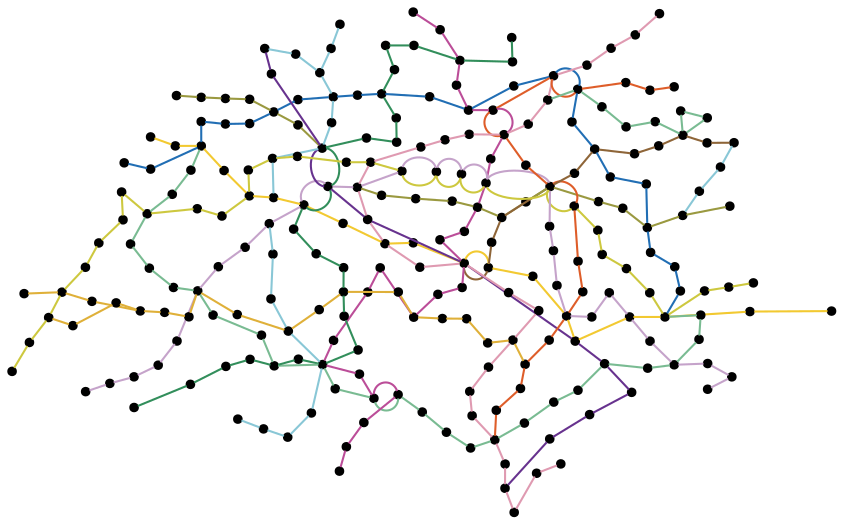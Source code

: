 graph G {
    layout=neato;
    overlap=false;
    graph [dpi=400];
    "Porte Maillot" [pos="2.28258384736155,48.8781626526965!",shape="point", label="Porte Maillot", fontsize=12];
    "Argentine" [pos="2.28943541854221,48.8756673756517!",shape="point", label="Argentine", fontsize=12];
    "Charles de Gaulle - Etoile" [pos="2.29581177523576,48.874994575223!",shape="point", label="Charles de Gaulle - Etoile", fontsize=12];
    "George V" [pos="2.30075978497892,48.872037763641!",shape="point", label="George V", fontsize=12];
    "Franklin D. Roosevelt" [pos="2.30948819233711,48.8687248870505!",shape="point", label="Franklin D. Roosevelt", fontsize=12];
    "Champs-Elysées - Clemenceau" [pos="2.31446450132278,48.8676562912457!",shape="point", label="Champs-Elysées - Clemenceau", fontsize=12];
    "Concorde" [pos="2.32296144579826,48.8665579920016!",shape="point", label="Concorde", fontsize=12];
    "Tuileries" [pos="2.32967809471164,48.8644778383665!",shape="point", label="Tuileries", fontsize=12];
    "Palais Royal - Musée du Louvre" [pos="2.33645436775425,48.862222264626!",shape="point", label="Palais Royal - Musée du Louvre", fontsize=12];
    "Louvre - Rivoli" [pos="2.34096962328527,48.8608712117595!",shape="point", label="Louvre - Rivoli", fontsize=12];
    "Châtelet" [pos="2.34816099123458,48.8569534598372!",shape="point", label="Châtelet", fontsize=12];
    "Hôtel de Ville" [pos="2.3520676701391,48.8573524042377!",shape="point", label="Hôtel de Ville", fontsize=12];
    "Saint-Paul" [pos="2.36088525627519,48.8551874206563!",shape="point", label="Saint-Paul", fontsize=12];
    "Bastille" [pos="2.36871896103409,48.8520542925495!",shape="point", label="Bastille", fontsize=12];
    "Gare de Lyon" [pos="2.3731565937892,48.8456832057876!",shape="point", label="Gare de Lyon", fontsize=12];
    "Reuilly - Diderot" [pos="2.38720107040939,48.8472129257497!",shape="point", label="Reuilly - Diderot", fontsize=12];
    "Nation" [pos="2.39584398872374,48.8480842890258!",shape="point", label="Nation", fontsize=12];
    "Porte de Vincennes" [pos="2.4108049967015,48.8470077301404!",shape="point", label="Porte de Vincennes", fontsize=12];
    "Château de Vincennes" [pos="2.44054009540611,48.8443175133653!",shape="point", label="Château de Vincennes", fontsize=12];
    "Porte Dauphine" [pos="2.27763271754527,48.8713967943003!",shape="point", label="Porte Dauphine", fontsize=12];
    "Victor Hugo" [pos="2.28582876591298,48.8699260814626!",shape="point", label="Victor Hugo", fontsize=12];
    "Ternes" [pos="2.29811328861724,48.8782277299144!",shape="point", label="Ternes", fontsize=12];
    "Courcelles" [pos="2.30329436242521,48.8792652531651!",shape="point", label="Courcelles", fontsize=12];
    "Monceau" [pos="2.3094129673747,48.8805687691788!",shape="point", label="Monceau", fontsize=12];
    "Villiers" [pos="2.31581509264638,48.8810731821276!",shape="point", label="Villiers", fontsize=12];
    "Rome" [pos="2.32135917382297,48.8823458178481!",shape="point", label="Rome", fontsize=12];
    "Place de Clichy" [pos="2.32795832801022,48.8836690873247!",shape="point", label="Place de Clichy", fontsize=12];
    "Blanche" [pos="2.33248437543436,48.8837663535292!",shape="point", label="Blanche", fontsize=12];
    "Pigalle" [pos="2.33721116470113,48.8820209311193!",shape="point", label="Pigalle", fontsize=12];
    "Anvers" [pos="2.34415484033029,48.8828685678959!",shape="point", label="Anvers", fontsize=12];
    "Barbès - Rochechouart" [pos="2.3506070793551,48.8837760886089!",shape="point", label="Barbès - Rochechouart", fontsize=12];
    "La Chapelle" [pos="2.3604041692741,48.8843864099048!",shape="point", label="La Chapelle", fontsize=12];
    "Stalingrad" [pos="2.36577437055817,48.8843205479219!",shape="point", label="Stalingrad", fontsize=12];
    "Jaurès" [pos="2.37143895998561,48.8830239124814!",shape="point", label="Jaurès", fontsize=12];
    "Colonel Fabien" [pos="2.37046757479386,48.8776498075734!",shape="point", label="Colonel Fabien", fontsize=12];
    "Belleville" [pos="2.37673558655729,48.8722866011648!",shape="point", label="Belleville", fontsize=12];
    "Couronnes" [pos="2.38028898292719,48.8691933441843!",shape="point", label="Couronnes", fontsize=12];
    "Ménilmontant" [pos="2.3834303882303,48.8663901391973!",shape="point", label="Ménilmontant", fontsize=12];
    "Père Lachaise" [pos="2.38757989125445,48.8624498439893!",shape="point", label="Père Lachaise", fontsize=12];
    "Philippe Auguste" [pos="2.39049759674529,48.8580894271876!",shape="point", label="Philippe Auguste", fontsize=12];
    "Alexandre Dumas" [pos="2.39471273375548,48.8562446774892!",shape="point", label="Alexandre Dumas", fontsize=12];
    "Avron" [pos="2.3981875566594,48.851648542649!",shape="point", label="Avron", fontsize=12];
    "Porte de Champerret" [pos="2.29211248215884,48.8856523921859!",shape="point", label="Porte de Champerret", fontsize=12];
    "Pereire" [pos="2.29768318601258,48.8848443217919!",shape="point", label="Pereire", fontsize=12];
    "Wagram" [pos="2.30467308758443,48.8838463897792!",shape="point", label="Wagram", fontsize=12];
    "Malesherbes" [pos="2.30948784696001,48.8828400216298!",shape="point", label="Malesherbes", fontsize=12];
    "Europe" [pos="2.32218591952051,48.8787531630967!",shape="point", label="Europe", fontsize=12];
    "Saint-Lazare" [pos="2.32548839067261,48.8753813150599!",shape="point", label="Saint-Lazare", fontsize=12];
    "Havre-Caumartin" [pos="2.32765110341878,48.8736667509971!",shape="point", label="Havre-Caumartin", fontsize=12];
    "Opéra" [pos="2.33104728671124,48.8714374280492!",shape="point", label="Opéra", fontsize=12];
    "Quatre Septembre" [pos="2.33631873559549,48.8696590964362!",shape="point", label="Quatre Septembre", fontsize=12];
    "Bourse" [pos="2.34066537071104,48.8687567967076!",shape="point", label="Bourse", fontsize=12];
    "Sentier" [pos="2.34755381593779,48.8673466033457!",shape="point", label="Sentier", fontsize=12];
    "Réaumur - Sébastopol" [pos="2.35205078710284,48.8663817558035!",shape="point", label="Réaumur - Sébastopol", fontsize=12];
    "Arts et Métiers" [pos="2.35650814364354,48.8652996116968!",shape="point", label="Arts et Métiers", fontsize=12];
    "Temple" [pos="2.36156123452636,48.8667566284863!",shape="point", label="Temple", fontsize=12];
    "République" [pos="2.36330234078045,48.8675123568631!",shape="point", label="République", fontsize=12];
    "Parmentier" [pos="2.3747477503599,48.8652523948625!",shape="point", label="Parmentier", fontsize=12];
    "Rue Saint-Maur" [pos="2.38050775608986,48.8641177000146!",shape="point", label="Rue Saint-Maur", fontsize=12];
    "Gambetta" [pos="2.39853730570457,48.8650325635159!",shape="point", label="Gambetta", fontsize=12];
    "Porte de Bagnolet" [pos="2.40875422118954,48.8645393719864!",shape="point", label="Porte de Bagnolet", fontsize=12];
    "Porte des Lilas" [pos="2.4070619733808,48.87656859808!",shape="point", label="Porte des Lilas", fontsize=12];
    "Saint-Fargeau" [pos="2.40449818316887,48.8718433712749!",shape="point", label="Saint-Fargeau", fontsize=12];
    "Pelleport" [pos="2.40149679228792,48.8684648860667!",shape="point", label="Pelleport", fontsize=12];
    "Porte de Clignancourt" [pos="2.34462409910279,48.8975256303301!",shape="point", label="Porte de Clignancourt", fontsize=12];
    "Simplon" [pos="2.34759605535164,48.8941244426855!",shape="point", label="Simplon", fontsize=12];
    "Marcadet - Poissonniers" [pos="2.34968154172248,48.8912804388966!",shape="point", label="Marcadet - Poissonniers", fontsize=12];
    "Château Rouge" [pos="2.34936580800484,48.8870788765196!",shape="point", label="Château Rouge", fontsize=12];
    "Gare du Nord" [pos="2.35680878820541,48.8795917064621!",shape="point", label="Gare du Nord", fontsize=12];
    "Gare de l'Est" [pos="2.35806459441865,48.8761629935184!",shape="point", label="Gare de l'Est", fontsize=12];
    "Château d'Eau" [pos="2.35605174140158,48.8724469166474!",shape="point", label="Château d'Eau", fontsize=12];
    "Strasbourg - Saint-Denis" [pos="2.35449161656383,48.8696235816895!",shape="point", label="Strasbourg - Saint-Denis", fontsize=12];
    "Etienne Marcel" [pos="2.34897619687911,48.8637030110762!",shape="point", label="Etienne Marcel", fontsize=12];
    "Les Halles" [pos="2.34612732517368,48.8625048393913!",shape="point", label="Les Halles", fontsize=12];
    "Cité" [pos="2.34723223493191,48.8549338481585!",shape="point", label="Cité", fontsize=12];
    "Saint-Michel" [pos="2.34399179903329,48.8535940766199!",shape="point", label="Saint-Michel", fontsize=12];
    "Odéon" [pos="2.34069229106652,48.8520245535667!",shape="point", label="Odéon", fontsize=12];
    "Saint-Germain-des-Prés" [pos="2.33394781079819,48.8535745628742!",shape="point", label="Saint-Germain-des-Prés", fontsize=12];
    "Saint-Sulpice" [pos="2.33061195308154,48.8512086266185!",shape="point", label="Saint-Sulpice", fontsize=12];
    "Saint-Placide" [pos="2.32705481506631,48.8470066506411!",shape="point", label="Saint-Placide", fontsize=12];
    "Montparnasse Bienvenue" [pos="2.323989185205,48.8438236103062!",shape="point", label="Montparnasse Bienvenue", fontsize=12];
    "Vavin" [pos="2.3288628540691,48.8420523223441!",shape="point", label="Vavin", fontsize=12];
    "Raspail" [pos="2.33046699371987,48.8391563585773!",shape="point", label="Raspail", fontsize=12];
    "Denfert-Rochereau" [pos="2.33201883521639,48.833948692744!",shape="point", label="Denfert-Rochereau", fontsize=12];
    "Mouton-Duvernet" [pos="2.32988764040842,48.8313375846232!",shape="point", label="Mouton-Duvernet", fontsize=12];
    "Alésia" [pos="2.32709323494845,48.8282010632709!",shape="point", label="Alésia", fontsize=12];
    "Porte d'Orléans" [pos="2.3254932653821,48.8234163501918!",shape="point", label="Porte d'Orléans", fontsize=12];
    "Porte de Pantin" [pos="2.39212297232815,48.8884592103989!",shape="point", label="Porte de Pantin", fontsize=12];
    "Ourcq" [pos="2.38665201675988,48.886915952247!",shape="point", label="Ourcq", fontsize=12];
    "Laumière" [pos="2.37939098935239,48.8851338471378!",shape="point", label="Laumière", fontsize=12];
    "Jacques Bonsergent" [pos="2.36102390204892,48.8706209253172!",shape="point", label="Jacques Bonsergent", fontsize=12];
    "Oberkampf" [pos="2.36815584539455,48.8647770975732!",shape="point", label="Oberkampf", fontsize=12];
    "Richard-Lenoir" [pos="2.37181363047695,48.8598769369206!",shape="point", label="Richard-Lenoir", fontsize=12];
    "Bréguet-Sabin" [pos="2.37019466858975,48.8562440537382!",shape="point", label="Bréguet-Sabin", fontsize=12];
    "Quai de la Rapée" [pos="2.3658846507504,48.8464273245315!",shape="point", label="Quai de la Rapée", fontsize=12];
    "Gare d'Austerlitz" [pos="2.36417731069183,48.8434054085772!",shape="point", label="Gare d'Austerlitz", fontsize=12];
    "Saint-Marcel" [pos="2.36072185971764,48.8385124457356!",shape="point", label="Saint-Marcel", fontsize=12];
    "Campo-Formio" [pos="2.35874195669934,48.835542932801!",shape="point", label="Campo-Formio", fontsize=12];
    "Place d'Italie" [pos="2.35550159148148,48.8309657123443!",shape="point", label="Place d'Italie", fontsize=12];
    "Kléber" [pos="2.29314613724863,48.871489411987!",shape="point", label="Kléber", fontsize=12];
    "Boissière" [pos="2.29003283760744,48.8668483424692!",shape="point", label="Boissière", fontsize=12];
    "Trocadéro" [pos="2.28749279696644,48.8634876640714!",shape="point", label="Trocadéro", fontsize=12];
    "Passy" [pos="2.28583941888146,48.8575150886722!",shape="point", label="Passy", fontsize=12];
    "Bir-Hakeim" [pos="2.2894007376346,48.8539253674278!",shape="point", label="Bir-Hakeim", fontsize=12];
    "Dupleix" [pos="2.29366372673104,48.8504116248585!",shape="point", label="Dupleix", fontsize=12];
    "La Motte-Picquet - Grenelle" [pos="2.29852572623663,48.8496308034842!",shape="point", label="La Motte-Picquet - Grenelle", fontsize=12];
    "Cambronne" [pos="2.30294172833761,48.8475431112453!",shape="point", label="Cambronne", fontsize=12];
    "Sèvres-Lecourbe" [pos="2.30952961043039,48.8456476817025!",shape="point", label="Sèvres-Lecourbe", fontsize=12];
    "Pasteur" [pos="2.31291468047394,48.842528386595!",shape="point", label="Pasteur", fontsize=12];
    "Edgar Quinet" [pos="2.3252865779433,48.84090350075!",shape="point", label="Edgar Quinet", fontsize=12];
    "Saint-Jacques" [pos="2.33715437092501,48.8329160052708!",shape="point", label="Saint-Jacques", fontsize=12];
    "Glacière" [pos="2.3434382366787,48.8311159466681!",shape="point", label="Glacière", fontsize=12];
    "Corvisart" [pos="2.35061122592617,48.829860012364!",shape="point", label="Corvisart", fontsize=12];
    "Nationale" [pos="2.36280417159351,48.8332352787279!",shape="point", label="Nationale", fontsize=12];
    "Chevaleret" [pos="2.36808128297274,48.8349630811609!",shape="point", label="Chevaleret", fontsize=12];
    "Quai de la Gare" [pos="2.37276624894817,48.8370742696613!",shape="point", label="Quai de la Gare", fontsize=12];
    "Bercy" [pos="2.37946307018526,48.8401760271736!",shape="point", label="Bercy", fontsize=12];
    "Dugommier" [pos="2.38959977007981,48.8390365273806!",shape="point", label="Dugommier", fontsize=12];
    "Daumesnil" [pos="2.39614862848937,48.8394340071049!",shape="point", label="Daumesnil", fontsize=12];
    "Bel-Air" [pos="2.40086713199526,48.8414273312853!",shape="point", label="Bel-Air", fontsize=12];
    "Picpus" [pos="2.40127453882237,48.8451032465536!",shape="point", label="Picpus", fontsize=12];
    "Porte de la Villette" [pos="2.38586903314334,48.8978026914078!",shape="point", label="Porte de la Villette", fontsize=12];
    "Corentin Cariou" [pos="2.38229155716463,48.8946726591084!",shape="point", label="Corentin Cariou", fontsize=12];
    "Crimée" [pos="2.37693573698238,48.8908857579809!",shape="point", label="Crimée", fontsize=12];
    "Riquet" [pos="2.3736694647432,48.8881572611178!",shape="point", label="Riquet", fontsize=12];
    "Louis Blanc" [pos="2.36442486249368,48.881206210878!",shape="point", label="Louis Blanc", fontsize=12];
    "Château Landon" [pos="2.36201793551061,48.8784414547844!",shape="point", label="Château Landon", fontsize=12];
    "Poissonnière" [pos="2.34873975139007,48.8771648483022!",shape="point", label="Poissonnière", fontsize=12];
    "Cadet" [pos="2.34444630970227,48.8759632841275!",shape="point", label="Cadet", fontsize=12];
    "Le Peletier" [pos="2.34015055970637,48.8749594050929!",shape="point", label="Le Peletier", fontsize=12];
    "Chaussée d'Antin - La Fayette" [pos="2.3337385944087,48.8731342048266!",shape="point", label="Chaussée d'Antin - La Fayette", fontsize=12];
    "Pyramides" [pos="2.33462360600492,48.8657555264287!",shape="point", label="Pyramides", fontsize=12];
    "Pont Neuf" [pos="2.34177674914854,48.8585463383202!",shape="point", label="Pont Neuf", fontsize=12];
    "Pont Marie" [pos="2.3573766690444,48.8534598594796!",shape="point", label="Pont Marie", fontsize=12];
    "Sully - Morland" [pos="2.36185316969725,48.8512714074456!",shape="point", label="Sully - Morland", fontsize=12];
    "Jussieu" [pos="2.35493167182323,48.8461978906888!",shape="point", label="Jussieu", fontsize=12];
    "Place Monge" [pos="2.35215486857877,48.8426663846946!",shape="point", label="Place Monge", fontsize=12];
    "Censier - Daubenton" [pos="2.3516265726055,48.8402262475657!",shape="point", label="Censier - Daubenton", fontsize=12];
    "Les Gobelins" [pos="2.35241680189827,48.8358416213962!",shape="point", label="Les Gobelins", fontsize=12];
    "Tolbiac" [pos="2.35731843921319,48.8261368608053!",shape="point", label="Tolbiac", fontsize=12];
    "Maison Blanche" [pos="2.35841294615594,48.8221495051266!",shape="point", label="Maison Blanche", fontsize=12];
    "Porte d'Italie" [pos="2.35952973310717,48.8191065956103!",shape="point", label="Porte d'Italie", fontsize=12];
    "Porte de Choisy" [pos="2.36467859404946,48.8200559281997!",shape="point", label="Porte de Choisy", fontsize=12];
    "Porte d'Ivry" [pos="2.36951125431949,48.8214890346144!",shape="point", label="Porte d'Ivry", fontsize=12];
    "Bolivar" [pos="2.37412487118754,48.8807896620271!",shape="point", label="Bolivar", fontsize=12];
    "Buttes Chaumont" [pos="2.38156984208801,48.8784990874506!",shape="point", label="Buttes Chaumont", fontsize=12];
    "Botzaris" [pos="2.38890095131574,48.8795349903204!",shape="point", label="Botzaris", fontsize=12];
    "Place des Fêtes" [pos="2.3931393703605,48.8767236610252!",shape="point", label="Place des Fêtes", fontsize=12];
    "Pré-Saint-Gervais" [pos="2.39858077069353,48.8801595797163!",shape="point", label="Pré-Saint-Gervais", fontsize=12];
    "Danube" [pos="2.39322847122749,48.8819492139726!",shape="point", label="Danube", fontsize=12];
    "Balard" [pos="2.2783626618092,48.8366678938828!",shape="point", label="Balard", fontsize=12];
    "Lourmel" [pos="2.28224195985507,48.8386608627116!",shape="point", label="Lourmel", fontsize=12];
    "Boucicaut" [pos="2.28791843112456,48.841024160045!",shape="point", label="Boucicaut", fontsize=12];
    "Félix Faure" [pos="2.29184722036797,48.8426843338484!",shape="point", label="Félix Faure", fontsize=12];
    "Commerce" [pos="2.29379684219286,48.8446115114202!",shape="point", label="Commerce", fontsize=12];
    "Ecole Militaire" [pos="2.30634568382008,48.8549196596389!",shape="point", label="Ecole Militaire", fontsize=12];
    "La Tour-Maubourg" [pos="2.31047353593698,48.8577270225864!",shape="point", label="La Tour-Maubourg", fontsize=12];
    "Invalides" [pos="2.31463266044452,48.861092010433!",shape="point", label="Invalides", fontsize=12];
    "Madeleine" [pos="2.32581004879328,48.8705446757682!",shape="point", label="Madeleine", fontsize=12];
    "Richelieu - Drouot" [pos="2.33859122153854,48.8721358693699!",shape="point", label="Richelieu - Drouot", fontsize=12];
    "Grands Boulevards" [pos="2.34320726640509,48.8715047688147!",shape="point", label="Grands Boulevards", fontsize=12];
    "Bonne Nouvelle" [pos="2.34848136571839,48.8705712985549!",shape="point", label="Bonne Nouvelle", fontsize=12];
    "Filles du Calvaire" [pos="2.3667452977427,48.8630698825026!",shape="point", label="Filles du Calvaire", fontsize=12];
    "Saint-Sébastien - Froissart" [pos="2.36726153971727,48.8609681448082!",shape="point", label="Saint-Sébastien - Froissart", fontsize=12];
    "Chemin Vert" [pos="2.36809508538599,48.8570873668721!",shape="point", label="Chemin Vert", fontsize=12];
    "Ledru-Rollin" [pos="2.37614122331859,48.8513377658502!",shape="point", label="Ledru-Rollin", fontsize=12];
    "Faidherbe - Chaligny" [pos="2.38402856638311,48.8501105431855!",shape="point", label="Faidherbe - Chaligny", fontsize=12];
    "Montgallet" [pos="2.39040001363536,48.8440050747607!",shape="point", label="Montgallet", fontsize=12];
    "Michel Bizot" [pos="2.402366739988,48.8370774300875!",shape="point", label="Michel Bizot", fontsize=12];
    "Porte Dorée" [pos="2.40587391298756,48.8350173731456!",shape="point", label="Porte Dorée", fontsize=12];
    "Porte de Charenton" [pos="2.40251187285007,48.8334492219311!",shape="point", label="Porte de Charenton", fontsize=12];
    "Porte de Saint-Cloud" [pos="2.25704619292215,48.8379584046712!",shape="point", label="Porte de Saint-Cloud", fontsize=12];
    "Exelmans" [pos="2.25980084514434,48.8425802753283!",shape="point", label="Exelmans", fontsize=12];
    "Michel-Ange - Molitor" [pos="2.2615119169052,48.844911226615!",shape="point", label="Michel-Ange - Molitor", fontsize=12];
    "Michel-Ange - Auteuil" [pos="2.26398952533333,48.8479753532281!",shape="point", label="Michel-Ange - Auteuil", fontsize=12];
    "Jasmin" [pos="2.26793329164707,48.8524334177774!",shape="point", label="Jasmin", fontsize=12];
    "Ranelagh" [pos="2.26994815793463,48.8555035574475!",shape="point", label="Ranelagh", fontsize=12];
    "La Muette" [pos="2.27409624466972,48.8580919659505!",shape="point", label="La Muette", fontsize=12];
    "Rue de la Pompe" [pos="2.27788589795906,48.8639517079318!",shape="point", label="Rue de la Pompe", fontsize=12];
    "Iéna" [pos="2.29386422568227,48.8647800213093!",shape="point", label="Iéna", fontsize=12];
    "Alma - Marceau" [pos="2.30110435239267,48.8646471469577!",shape="point", label="Alma - Marceau", fontsize=12];
    "Saint-Philippe du Roule" [pos="2.31013720568782,48.8721551301294!",shape="point", label="Saint-Philippe du Roule", fontsize=12];
    "Miromesnil" [pos="2.31601069312102,48.8734479148472!",shape="point", label="Miromesnil", fontsize=12];
    "Saint-Augustin" [pos="2.3210135978086,48.8745466119868!",shape="point", label="Saint-Augustin", fontsize=12];
    "Saint-Ambroise" [pos="2.37388053821155,48.861416656961!",shape="point", label="Saint-Ambroise", fontsize=12];
    "Voltaire" [pos="2.3800316941488,48.8576624334379!",shape="point", label="Voltaire", fontsize=12];
    "Charonne" [pos="2.38478239644889,48.8549394425003!",shape="point", label="Charonne", fontsize=12];
    "Rue des Boulets" [pos="2.38910470503224,48.8522140723837!",shape="point", label="Rue des Boulets", fontsize=12];
    "Buzenval" [pos="2.40117076936841,48.8517624388841!",shape="point", label="Buzenval", fontsize=12];
    "Maraîchers" [pos="2.40603854479805,48.8527310195318!",shape="point", label="Maraîchers", fontsize=12];
    "Porte de Montreuil" [pos="2.41071815402749,48.8534826302583!",shape="point", label="Porte de Montreuil", fontsize=12];
    "Cardinal Lemoine" [pos="2.35132800167318,48.8467000343149!",shape="point", label="Cardinal Lemoine", fontsize=12];
    "Maubert - Mutualité" [pos="2.34828041316949,48.8501954651213!",shape="point", label="Maubert - Mutualité", fontsize=12];
    "Cluny - La Sorbonne" [pos="2.34489630121208,48.8510268759263!",shape="point", label="Cluny - La Sorbonne", fontsize=12];
    "Mabillon" [pos="2.33514281934647,48.8528437373513!",shape="point", label="Mabillon", fontsize=12];
    "Sèvres - Babylone" [pos="2.32685966312174,48.8515653054432!",shape="point", label="Sèvres - Babylone", fontsize=12];
    "Vaneau" [pos="2.32135124235473,48.8488945691107!",shape="point", label="Vaneau", fontsize=12];
    "Duroc" [pos="2.31652121945652,48.8470098926637!",shape="point", label="Duroc", fontsize=12];
    "Ségur" [pos="2.30713784940338,48.8471672690468!",shape="point", label="Ségur", fontsize=12];
    "Avenue Emile Zola" [pos="2.29501899714355,48.8470380127569!",shape="point", label="Avenue Emile Zola", fontsize=12];
    "Charles Michels" [pos="2.28562101336672,48.8466045314492!",shape="point", label="Charles Michels", fontsize=12];
    "Javel - André Citroën" [pos="2.27800949652736,48.846181105275!",shape="point", label="Javel - André Citroën", fontsize=12];
    "Eglise d'Auteuil" [pos="2.26911138902189,48.8471433605089!",shape="point", label="Eglise d'Auteuil", fontsize=12];
    "Porte d'Auteuil" [pos="2.25828074459554,48.847904122681!",shape="point", label="Porte d'Auteuil", fontsize=12];
    "Chardon Lagache" [pos="2.26690547594029,48.8450882982306!",shape="point", label="Chardon Lagache", fontsize=12];
    "Mirabeau" [pos="2.27306412637283,48.8470775063978!",shape="point", label="Mirabeau", fontsize=12];
    "Rambuteau" [pos="2.35327394859477,48.8611901560022!",shape="point", label="Rambuteau", fontsize=12];
    "Goncourt" [pos="2.3707644347484,48.8700070168905!",shape="point", label="Goncourt", fontsize=12];
    "Pyrénées" [pos="2.38520291556953,48.8738187892325!",shape="point", label="Pyrénées", fontsize=12];
    "Jourdain" [pos="2.3893253789101,48.8752473476934!",shape="point", label="Jourdain", fontsize=12];
    "Place des Fêtes" [pos="2.3931393703605,48.8767236610252!",shape="point", label="Place des Fêtes", fontsize=12];
    "Télégraphe" [pos="2.39864808996059,48.8755103832327!",shape="point", label="Télégraphe", fontsize=12];
    "Porte de la Chapelle" [pos="2.35924854231036,48.8974024217225!",shape="point", label="Porte de la Chapelle", fontsize=12];
    "Marx Dormoy" [pos="2.35980847808402,48.8905795776193!",shape="point", label="Marx Dormoy", fontsize=12];
    "Jules Joffrin" [pos="2.34432002938048,48.892492267254!",shape="point", label="Jules Joffrin", fontsize=12];
    "Lamarck - Caulaincourt" [pos="2.33858382438319,48.8896818090189!",shape="point", label="Lamarck - Caulaincourt", fontsize=12];
    "Abbesses" [pos="2.33839463522091,48.8843927170434!",shape="point", label="Abbesses", fontsize=12];
    "Saint-Georges" [pos="2.33757064037967,48.8784165939537!",shape="point", label="Saint-Georges", fontsize=12];
    "Notre-Dame-de-Lorette" [pos="2.33787361922264,48.8760350303326!",shape="point", label="Notre-Dame-de-Lorette", fontsize=12];
    "Trinité - d'Estienne d'Orves" [pos="2.33304917241824,48.8763365063593!",shape="point", label="Trinité - d'Estienne d'Orves", fontsize=12];
    "Assemblée Nationale" [pos="2.32057583664755,48.8610719385779!",shape="point", label="Assemblée Nationale", fontsize=12];
    "Solférino" [pos="2.32307596425154,48.8585319487804!",shape="point", label="Solférino", fontsize=12];
    "Rue du Bac" [pos="2.32569989845241,48.8558846775373!",shape="point", label="Rue du Bac", fontsize=12];
    "Rennes" [pos="2.32778718478739,48.8483328280924!",shape="point", label="Rennes", fontsize=12];
    "Notre-Dame des Champs" [pos="2.32869580549871,48.8450777446896!",shape="point", label="Notre-Dame des Champs", fontsize=12];
    "Falguière" [pos="2.31755123561703,48.8443176825861!",shape="point", label="Falguière", fontsize=12];
    "Volontaires" [pos="2.30798338057685,48.8414117274667!",shape="point", label="Volontaires", fontsize=12];
    "Vaugirard" [pos="2.30107451565455,48.8394379171286!",shape="point", label="Vaugirard", fontsize=12];
    "Convention" [pos="2.29639138648092,48.8371350528567!",shape="point", label="Convention", fontsize=12];
    "Porte de Versailles" [pos="2.28774170914233,48.8325195315652!",shape="point", label="Porte de Versailles", fontsize=12];
    "Porte de Vanves" [pos="2.30533238665747,48.8276134630559!",shape="point", label="Porte de Vanves", fontsize=12];
    "Plaisance" [pos="2.31386048934431,48.8317503621191!",shape="point", label="Plaisance", fontsize=12];
    "Pernety" [pos="2.3183937066147,48.8340786788266!",shape="point", label="Pernety", fontsize=12];
    "Gaîté" [pos="2.32235399677881,48.8385260840742!",shape="point", label="Gaîté", fontsize=12];
    "Saint-François-Xavier" [pos="2.31428594618056,48.8512915499903!",shape="point", label="Saint-François-Xavier", fontsize=12];
    "Varenne" [pos="2.31511393050966,48.8566249817984!",shape="point", label="Varenne", fontsize=12];
    "Liège" [pos="2.32685267123976,48.8795349364277!",shape="point", label="Liège", fontsize=12];
    "La Fourche" [pos="2.32571411716613,48.887433655789!",shape="point", label="La Fourche", fontsize=12];
    "Guy Môquet" [pos="2.32748325862612,48.8930014410137!",shape="point", label="Guy Môquet", fontsize=12];
    "Porte de Saint-Ouen" [pos="2.32904834074465,48.8974978363796!",shape="point", label="Porte de Saint-Ouen", fontsize=12];
    "Brochant" [pos="2.31990481720936,48.8906518702421!",shape="point", label="Brochant", fontsize=12];
    "Porte de Clichy" [pos="2.31320835075881,48.8944312870695!",shape="point", label="Porte de Clichy", fontsize=12];
    "Pont Cardinet" [pos="2.31536814050515,48.888103402695!",shape="point", label="Pont Cardinet", fontsize=12];
    "Cour Saint-Emilion" [pos="2.38661785021406,48.8333193028951!",shape="point", label="Cour Saint-Emilion", fontsize=12];
    "Bibliothèque François Mitterrand" [pos="2.3764873711683,48.8299257649806!",shape="point", label="Bibliothèque François Mitterrand", fontsize=12];
    "Olympiades" [pos="2.36692312153081,48.827123440481!",shape="point", label="Olympiades", fontsize=12];
    "Porte Maillot" -- "Argentine" [color="#F2C931"];
    "Argentine" -- "Charles de Gaulle - Etoile" [color="#F2C931"];
    "Charles de Gaulle - Etoile" -- "George V" [color="#F2C931"];
    "George V" -- "Franklin D. Roosevelt" [color="#F2C931"];
    "Franklin D. Roosevelt" -- "Champs-Elysées - Clemenceau" [color="#F2C931"];
    "Champs-Elysées - Clemenceau" -- "Concorde" [color="#F2C931"];
    "Concorde" -- "Tuileries" [color="#F2C931"];
    "Tuileries" -- "Palais Royal - Musée du Louvre" [color="#F2C931"];
    "Palais Royal - Musée du Louvre" -- "Louvre - Rivoli" [color="#F2C931"];
    "Louvre - Rivoli" -- "Châtelet" [color="#F2C931"];
    "Châtelet" -- "Hôtel de Ville" [color="#F2C931"];
    "Hôtel de Ville" -- "Saint-Paul" [color="#F2C931"];
    "Saint-Paul" -- "Bastille" [color="#F2C931"];
    "Bastille" -- "Gare de Lyon" [color="#F2C931"];
    "Gare de Lyon" -- "Reuilly - Diderot" [color="#F2C931"];
    "Reuilly - Diderot" -- "Nation" [color="#F2C931"];
    "Nation" -- "Porte de Vincennes" [color="#F2C931"];
    "Porte de Vincennes" -- "Château de Vincennes" [color="#F2C931"];
    "Porte Dauphine" -- "Victor Hugo" [color="#216EB4"];
    "Victor Hugo" -- "Charles de Gaulle - Etoile" [color="#216EB4"];
    "Charles de Gaulle - Etoile" -- "Ternes" [color="#216EB4"];
    "Ternes" -- "Courcelles" [color="#216EB4"];
    "Courcelles" -- "Monceau" [color="#216EB4"];
    "Monceau" -- "Villiers" [color="#216EB4"];
    "Villiers" -- "Rome" [color="#216EB4"];
    "Rome" -- "Place de Clichy" [color="#216EB4"];
    "Place de Clichy" -- "Blanche" [color="#216EB4"];
    "Blanche" -- "Pigalle" [color="#216EB4"];
    "Pigalle" -- "Anvers" [color="#216EB4"];
    "Anvers" -- "Barbès - Rochechouart" [color="#216EB4"];
    "Barbès - Rochechouart" -- "La Chapelle" [color="#216EB4"];
    "La Chapelle" -- "Stalingrad" [color="#216EB4"];
    "Stalingrad" -- "Jaurès" [color="#216EB4"];
    "Jaurès" -- "Colonel Fabien" [color="#216EB4"];
    "Colonel Fabien" -- "Belleville" [color="#216EB4"];
    "Belleville" -- "Couronnes" [color="#216EB4"];
    "Couronnes" -- "Ménilmontant" [color="#216EB4"];
    "Ménilmontant" -- "Père Lachaise" [color="#216EB4"];
    "Père Lachaise" -- "Philippe Auguste" [color="#216EB4"];
    "Philippe Auguste" -- "Alexandre Dumas" [color="#216EB4"];
    "Alexandre Dumas" -- "Avron" [color="#216EB4"];
    "Avron" -- "Nation" [color="#216EB4"];
    "Porte de Champerret" -- "Pereire" [color="#9A9940"];
    "Pereire" -- "Wagram" [color="#9A9940"];
    "Wagram" -- "Malesherbes" [color="#9A9940"];
    "Malesherbes" -- "Villiers" [color="#9A9940"];
    "Villiers" -- "Europe" [color="#9A9940"];
    "Europe" -- "Saint-Lazare" [color="#9A9940"];
    "Opéra" -- "Quatre Septembre" [color="#9A9940"];
    "Quatre Septembre" -- "Bourse" [color="#9A9940"];
    "Bourse" -- "Sentier" [color="#9A9940"];
    "Sentier" -- "Réaumur - Sébastopol" [color="#9A9940"];
    "Réaumur - Sébastopol" -- "Arts et Métiers" [color="#9A9940"];
    "Arts et Métiers" -- "Temple" [color="#9A9940"];
    "Temple" -- "République" [color="#9A9940"];
    "République" -- "Parmentier" [color="#9A9940"];
    "Parmentier" -- "Rue Saint-Maur" [color="#9A9940"];
    "Rue Saint-Maur" -- "Père Lachaise" [color="#9A9940"];
    "Père Lachaise" -- "Gambetta" [color="#9A9940"];
    "Gambetta" -- "Porte de Bagnolet" [color="#9A9940"];
    "Porte de Clignancourt" -- "Simplon" [color="#BB4D98"];
    "Simplon" -- "Marcadet - Poissonniers" [color="#BB4D98"];
    "Marcadet - Poissonniers" -- "Château Rouge" [color="#BB4D98"];
    "Château Rouge" -- "Barbès - Rochechouart" [color="#BB4D98"];
    "Barbès - Rochechouart" -- "Gare du Nord" [color="#BB4D98"];
    "Gare du Nord" -- "Gare de l'Est" [color="#BB4D98"];
    "Gare de l'Est" -- "Château d'Eau" [color="#BB4D98"];
    "Château d'Eau" -- "Strasbourg - Saint-Denis" [color="#BB4D98"];
    "Strasbourg - Saint-Denis" -- "Réaumur - Sébastopol" [color="#BB4D98"];
    "Réaumur - Sébastopol" -- "Etienne Marcel" [color="#BB4D98"];
    "Etienne Marcel" -- "Les Halles" [color="#BB4D98"];
    "Les Halles" -- "Châtelet" [color="#BB4D98"];
    "Châtelet" -- "Cité" [color="#BB4D98"];
    "Cité" -- "Saint-Michel" [color="#BB4D98"];
    "Saint-Michel" -- "Odéon" [color="#BB4D98"];
    "Odéon" -- "Saint-Germain-des-Prés" [color="#BB4D98"];
    "Saint-Germain-des-Prés" -- "Saint-Sulpice" [color="#BB4D98"];
    "Saint-Sulpice" -- "Saint-Placide" [color="#BB4D98"];
    "Saint-Placide" -- "Montparnasse Bienvenue" [color="#BB4D98"];
    "Montparnasse Bienvenue" -- "Vavin" [color="#BB4D98"];
    "Vavin" -- "Raspail" [color="#BB4D98"];
    "Raspail" -- "Denfert-Rochereau" [color="#BB4D98"];
    "Denfert-Rochereau" -- "Mouton-Duvernet" [color="#BB4D98"];
    "Mouton-Duvernet" -- "Alésia" [color="#BB4D98"];
    "Alésia" -- "Porte d'Orléans" [color="#BB4D98"];
    "Porte de Pantin" -- "Ourcq" [color="#DE5D29"];
    "Ourcq" -- "Laumière" [color="#DE5D29"];
    "Laumière" -- "Jaurès" [color="#DE5D29"];
    "Jaurès" -- "Stalingrad" [color="#DE5D29"];
    "Stalingrad" -- "Gare du Nord" [color="#DE5D29"];
    "Gare du Nord" -- "Gare de l'Est" [color="#DE5D29"];
    "Gare de l'Est" -- "Jacques Bonsergent" [color="#DE5D29"];
    "Jacques Bonsergent" -- "République" [color="#DE5D29"];
    "République" -- "Oberkampf" [color="#DE5D29"];
    "Oberkampf" -- "Richard-Lenoir" [color="#DE5D29"];
    "Richard-Lenoir" -- "Bréguet-Sabin" [color="#DE5D29"];
    "Bréguet-Sabin" -- "Bastille" [color="#DE5D29"];
    "Bastille" -- "Quai de la Rapée" [color="#DE5D29"];
    "Quai de la Rapée" -- "Gare d'Austerlitz" [color="#DE5D29"];
    "Gare d'Austerlitz" -- "Saint-Marcel" [color="#DE5D29"];
    "Saint-Marcel" -- "Campo-Formio" [color="#DE5D29"];
    "Campo-Formio" -- "Place d'Italie" [color="#DE5D29"];
    "Gambetta" -- "Pelleport" [color="#89C7D6"];
    "Pelleport" -- "Saint-Fargeau" [color="#89C7D6"];
    "Saint-Fargeau" -- "Porte des Lilas" [color="#89C7D6"];
    "Charles de Gaulle - Etoile" -- "Kléber" [color="#79BB92"];
    "Kléber" -- "Boissière" [color="#79BB92"];
    "Boissière" -- "Trocadéro" [color="#79BB92"];
    "Trocadéro" -- "Passy" [color="#79BB92"];
    "Passy" -- "Bir-Hakeim" [color="#79BB92"];
    "Bir-Hakeim" -- "Dupleix" [color="#79BB92"];
    "Dupleix" -- "La Motte-Picquet - Grenelle" [color="#79BB92"];
    "La Motte-Picquet - Grenelle" -- "Cambronne" [color="#79BB92"];
    "Cambronne" -- "Sèvres-Lecourbe" [color="#79BB92"];
    "Sèvres-Lecourbe" -- "Pasteur" [color="#79BB92"];
    "Pasteur" -- "Montparnasse Bienvenue" [color="#79BB92"];
    "Montparnasse Bienvenue" -- "Edgar Quinet" [color="#79BB92"];
    "Edgar Quinet" -- "Raspail" [color="#79BB92"];
    "Raspail" -- "Denfert-Rochereau" [color="#79BB92"];
    "Denfert-Rochereau" -- "Saint-Jacques" [color="#79BB92"];
    "Saint-Jacques" -- "Glacière" [color="#79BB92"];
    "Glacière" -- "Corvisart" [color="#79BB92"];
    "Corvisart" -- "Place d'Italie" [color="#79BB92"];
    "Place d'Italie" -- "Nationale" [color="#79BB92"];
    "Nationale" -- "Chevaleret" [color="#79BB92"];
    "Chevaleret" -- "Quai de la Gare" [color="#79BB92"];
    "Quai de la Gare" -- "Bercy" [color="#79BB92"];
    "Bercy" -- "Dugommier" [color="#79BB92"];
    "Dugommier" -- "Daumesnil" [color="#79BB92"];
    "Daumesnil" -- "Bel-Air" [color="#79BB92"];
    "Bel-Air" -- "Picpus" [color="#79BB92"];
    "Picpus" -- "Nation" [color="#79BB92"];
    "Porte de la Villette" -- "Corentin Cariou" [color="#DF9AB1"];
    "Corentin Cariou" -- "Crimée" [color="#DF9AB1"];
    "Crimée" -- "Riquet" [color="#DF9AB1"];
    "Riquet" -- "Stalingrad" [color="#DF9AB1"];
    "Stalingrad" -- "Louis Blanc" [color="#DF9AB1"];
    "Louis Blanc" -- "Château Landon" [color="#DF9AB1"];
    "Château Landon" -- "Gare de l'Est" [color="#DF9AB1"];
    "Gare de l'Est" -- "Poissonnière" [color="#DF9AB1"];
    "Poissonnière" -- "Cadet" [color="#DF9AB1"];
    "Cadet" -- "Le Peletier" [color="#DF9AB1"];
    "Le Peletier" -- "Chaussée d'Antin - La Fayette" [color="#DF9AB1"];
    "Chaussée d'Antin - La Fayette" -- "Opéra" [color="#DF9AB1"];
    "Opéra" -- "Pyramides" [color="#DF9AB1"];
    "Pyramides" -- "Palais Royal - Musée du Louvre" [color="#DF9AB1"];
    "Palais Royal - Musée du Louvre" -- "Pont Neuf" [color="#DF9AB1"];
    "Pont Neuf" -- "Châtelet" [color="#DF9AB1"];
    "Châtelet" -- "Pont Marie" [color="#DF9AB1"];
    "Pont Marie" -- "Sully - Morland" [color="#DF9AB1"];
    "Sully - Morland" -- "Jussieu" [color="#DF9AB1"];
    "Jussieu" -- "Place Monge" [color="#DF9AB1"];
    "Place Monge" -- "Censier - Daubenton" [color="#DF9AB1"];
    "Censier - Daubenton" -- "Les Gobelins" [color="#DF9AB1"];
    "Les Gobelins" -- "Place d'Italie" [color="#DF9AB1"];
    "Place d'Italie" -- "Tolbiac" [color="#DF9AB1"];
    "Tolbiac" -- "Maison Blanche" [color="#DF9AB1"];
    "Maison Blanche" -- "Porte d'Italie" [color="#DF9AB1"];
    "Porte d'Italie" -- "Porte de Choisy" [color="#DF9AB1"];
    "Porte de Choisy" -- "Porte d'Ivry" [color="#DF9AB1"];
    "Louis Blanc" -- "Jaurès" [color="#79BB92"];
    "Jaurès" -- "Bolivar" [color="#79BB92"];
    "Bolivar" -- "Buttes Chaumont" [color="#79BB92"];
    "Buttes Chaumont" -- "Botzaris" [color="#79BB92"];
    "Danube" -- "Place des Fêtes" [color="#79BB92"];
    "Botzaris" -- "Place des Fêtes" [color="#79BB92"];
    "Pré-Saint-Gervais" -- "Danube" [color="#79BB92"];
    "Place des Fêtes" -- "Pré-Saint-Gervais" [color="#79BB92"];
    "Balard" -- "Lourmel" [color="#C5A3CA"];
    "Lourmel" -- "Boucicaut" [color="#C5A3CA"];
    "Boucicaut" -- "Félix Faure" [color="#C5A3CA"];
    "Félix Faure" -- "Commerce" [color="#C5A3CA"];
    "Commerce" -- "La Motte-Picquet - Grenelle" [color="#C5A3CA"];
    "La Motte-Picquet - Grenelle" -- "Ecole Militaire" [color="#C5A3CA"];
    "Ecole Militaire" -- "La Tour-Maubourg" [color="#C5A3CA"];
    "La Tour-Maubourg" -- "Invalides" [color="#C5A3CA"];
    "Invalides" -- "Concorde" [color="#C5A3CA"];
    "Concorde" -- "Madeleine" [color="#C5A3CA"];
    "Madeleine" -- "Opéra" [color="#C5A3CA"];
    "Opéra" -- "Richelieu - Drouot" [color="#C5A3CA"];
    "Richelieu - Drouot" -- "Grands Boulevards" [color="#C5A3CA"];
    "Grands Boulevards" -- "Bonne Nouvelle" [color="#C5A3CA"];
    "Bonne Nouvelle" -- "Strasbourg - Saint-Denis" [color="#C5A3CA"];
    "Strasbourg - Saint-Denis" -- "République" [color="#C5A3CA"];
    "République" -- "Filles du Calvaire" [color="#C5A3CA"];
    "Filles du Calvaire" -- "Saint-Sébastien - Froissart" [color="#C5A3CA"];
    "Saint-Sébastien - Froissart" -- "Chemin Vert" [color="#C5A3CA"];
    "Chemin Vert" -- "Bastille" [color="#C5A3CA"];
    "Bastille" -- "Ledru-Rollin" [color="#C5A3CA"];
    "Ledru-Rollin" -- "Faidherbe - Chaligny" [color="#C5A3CA"];
    "Faidherbe - Chaligny" -- "Reuilly - Diderot" [color="#C5A3CA"];
    "Reuilly - Diderot" -- "Montgallet" [color="#C5A3CA"];
    "Montgallet" -- "Daumesnil" [color="#C5A3CA"];
    "Daumesnil" -- "Michel Bizot" [color="#C5A3CA"];
    "Michel Bizot" -- "Porte Dorée" [color="#C5A3CA"];
    "Porte Dorée" -- "Porte de Charenton" [color="#C5A3CA"];
    "Porte de Saint-Cloud" -- "Exelmans" [color="#CDC83F"];
    "Exelmans" -- "Michel-Ange - Molitor" [color="#CDC83F"];
    "Michel-Ange - Molitor" -- "Michel-Ange - Auteuil" [color="#CDC83F"];
    "Michel-Ange - Auteuil" -- "Jasmin" [color="#CDC83F"];
    "Jasmin" -- "Ranelagh" [color="#CDC83F"];
    "Ranelagh" -- "La Muette" [color="#CDC83F"];
    "La Muette" -- "Rue de la Pompe" [color="#CDC83F"];
    "Rue de la Pompe" -- "Trocadéro" [color="#CDC83F"];
    "Trocadéro" -- "Iéna" [color="#CDC83F"];
    "Iéna" -- "Alma - Marceau" [color="#CDC83F"];
    "Alma - Marceau" -- "Franklin D. Roosevelt" [color="#CDC83F"];
    "Franklin D. Roosevelt" -- "Saint-Philippe du Roule" [color="#CDC83F"];
    "Saint-Philippe du Roule" -- "Miromesnil" [color="#CDC83F"];
    "Miromesnil" -- "Saint-Augustin" [color="#CDC83F"];
    "Saint-Augustin" -- "Havre-Caumartin" [color="#CDC83F"];
    "Havre-Caumartin" -- "Chaussée d'Antin - La Fayette" [color="#CDC83F"];
    "Chaussée d'Antin - La Fayette" -- "Richelieu - Drouot" [color="#CDC83F"];
    "Richelieu - Drouot" -- "Grands Boulevards" [color="#CDC83F"];
    "Grands Boulevards" -- "Bonne Nouvelle" [color="#CDC83F"];
    "Bonne Nouvelle" -- "Strasbourg - Saint-Denis" [color="#CDC83F"];
    "Strasbourg - Saint-Denis" -- "République" [color="#CDC83F"];
    "République" -- "Oberkampf" [color="#CDC83F"];
    "Oberkampf" -- "Saint-Ambroise" [color="#CDC83F"];
    "Saint-Ambroise" -- "Voltaire" [color="#CDC83F"];
    "Voltaire" -- "Charonne" [color="#CDC83F"];
    "Charonne" -- "Rue des Boulets" [color="#CDC83F"];
    "Rue des Boulets" -- "Nation" [color="#CDC83F"];
    "Nation" -- "Buzenval" [color="#CDC83F"];
    "Buzenval" -- "Maraîchers" [color="#CDC83F"];
    "Maraîchers" -- "Porte de Montreuil" [color="#CDC83F"];
    "Michel-Ange - Auteuil" -- "Porte d'Auteuil" [color="#DFB039"];
    "Michel-Ange - Molitor" -- "Chardon Lagache" [color="#DFB039"];
    "Chardon Lagache" -- "Mirabeau" [color="#DFB039"];
    "Javel - André Citroën" -- "Eglise d'Auteuil" [color="#DFB039"];
    "Eglise d'Auteuil" -- "Michel-Ange - Auteuil" [color="#DFB039"];
    "Mirabeau" -- "Javel - André Citroën" [color="#DFB039"];
    "Javel - André Citroën" -- "Charles Michels" [color="#DFB039"];
    "Charles Michels" -- "Avenue Emile Zola" [color="#DFB039"];
    "Avenue Emile Zola" -- "La Motte-Picquet - Grenelle" [color="#DFB039"];
    "La Motte-Picquet - Grenelle" -- "Ségur" [color="#DFB039"];
    "Ségur" -- "Duroc" [color="#DFB039"];
    "Duroc" -- "Vaneau" [color="#DFB039"];
    "Vaneau" -- "Sèvres - Babylone" [color="#DFB039"];
    "Sèvres - Babylone" -- "Mabillon" [color="#DFB039"];
    "Mabillon" -- "Odéon" [color="#DFB039"];
    "Odéon" -- "Cluny - La Sorbonne" [color="#DFB039"];
    "Cluny - La Sorbonne" -- "Maubert - Mutualité" [color="#DFB039"];
    "Maubert - Mutualité" -- "Cardinal Lemoine" [color="#DFB039"];
    "Cardinal Lemoine" -- "Jussieu" [color="#DFB039"];
    "Jussieu" -- "Gare d'Austerlitz" [color="#DFB039"];
    "Châtelet" -- "Hôtel de Ville" [color="#8E6538"];
    "Hôtel de Ville" -- "Rambuteau" [color="#8E6538"];
    "Rambuteau" -- "Arts et Métiers" [color="#8E6538"];
    "Arts et Métiers" -- "République" [color="#8E6538"];
    "République" -- "Goncourt" [color="#8E6538"];
    "Goncourt" -- "Belleville" [color="#8E6538"];
    "Belleville" -- "Pyrénées" [color="#8E6538"];
    "Pyrénées" -- "Jourdain" [color="#8E6538"];
    "Jourdain" -- "Place des Fêtes" [color="#8E6538"];
    "Place des Fêtes" -- "Télégraphe" [color="#8E6538"];
    "Télégraphe" -- "Porte des Lilas" [color="#8E6538"];
    "Porte de la Chapelle" -- "Marx Dormoy" [color="#328E5B"];
    "Marx Dormoy" -- "Marcadet - Poissonniers" [color="#328E5B"];
    "Marcadet - Poissonniers" -- "Jules Joffrin" [color="#328E5B"];
    "Jules Joffrin" -- "Lamarck - Caulaincourt" [color="#328E5B"];
    "Lamarck - Caulaincourt" -- "Abbesses" [color="#328E5B"];
    "Abbesses" -- "Pigalle" [color="#328E5B"];
    "Pigalle" -- "Saint-Georges" [color="#328E5B"];
    "Saint-Georges" -- "Notre-Dame-de-Lorette" [color="#328E5B"];
    "Notre-Dame-de-Lorette" -- "Trinité - d'Estienne d'Orves" [color="#328E5B"];
    "Trinité - d'Estienne d'Orves" -- "Saint-Lazare" [color="#328E5B"];
    "Saint-Lazare" -- "Madeleine" [color="#328E5B"];
    "Madeleine" -- "Concorde" [color="#328E5B"];
    "Concorde" -- "Assemblée Nationale" [color="#328E5B"];
    "Assemblée Nationale" -- "Solférino" [color="#328E5B"];
    "Solférino" -- "Rue du Bac" [color="#328E5B"];
    "Rue du Bac" -- "Sèvres - Babylone" [color="#328E5B"];
    "Sèvres - Babylone" -- "Rennes" [color="#328E5B"];
    "Rennes" -- "Notre-Dame des Champs" [color="#328E5B"];
    "Notre-Dame des Champs" -- "Montparnasse Bienvenue" [color="#328E5B"];
    "Montparnasse Bienvenue" -- "Falguière" [color="#328E5B"];
    "Falguière" -- "Pasteur" [color="#328E5B"];
    "Pasteur" -- "Volontaires" [color="#328E5B"];
    "Volontaires" -- "Vaugirard" [color="#328E5B"];
    "Vaugirard" -- "Convention" [color="#328E5B"];
    "Convention" -- "Porte de Versailles" [color="#328E5B"];
    "Porte de Saint-Ouen" -- "Guy Môquet" [color="#89C7D6"];
    "Guy Môquet" -- "La Fourche" [color="#89C7D6"];
    "La Fourche" -- "Place de Clichy" [color="#89C7D6"];
    "Place de Clichy" -- "Liège" [color="#89C7D6"];
    "Liège" -- "Saint-Lazare" [color="#89C7D6"];
    "Saint-Lazare" -- "Miromesnil" [color="#89C7D6"];
    "Miromesnil" -- "Champs-Elysées - Clemenceau" [color="#89C7D6"];
    "Invalides" -- "Varenne" [color="#89C7D6"];
    "Varenne" -- "Saint-François-Xavier" [color="#89C7D6"];
    "Saint-François-Xavier" -- "Duroc" [color="#89C7D6"];
    "Duroc" -- "Montparnasse Bienvenue" [color="#89C7D6"];
    "Montparnasse Bienvenue" -- "Gaîté" [color="#89C7D6"];
    "Gaîté" -- "Pernety" [color="#89C7D6"];
    "Pernety" -- "Plaisance" [color="#89C7D6"];
    "Plaisance" -- "Porte de Vanves" [color="#89C7D6"];
    "Brochant" -- "La Fourche" [color="#89C7D6"];
    "Porte de Clichy" -- "Brochant" [color="#89C7D6"];
    "Porte de Clichy" -- "Pont Cardinet" [color="#67328E"];
    "Pont Cardinet" -- "Saint-Lazare" [color="#67328E"];
    "Saint-Lazare" -- "Madeleine" [color="#67328E"];
    "Madeleine" -- "Pyramides" [color="#67328E"];
    "Pyramides" -- "Châtelet" [color="#67328E"];
    "Châtelet" -- "Gare de Lyon" [color="#67328E"];
    "Gare de Lyon" -- "Bercy" [color="#67328E"];
    "Bercy" -- "Cour Saint-Emilion" [color="#67328E"];
    "Cour Saint-Emilion" -- "Bibliothèque François Mitterrand" [color="#67328E"];
    "Bibliothèque François Mitterrand" -- "Olympiades" [color="#67328E"];
    "Olympiades" -- "Maison Blanche" [color="#67328E"];
}
